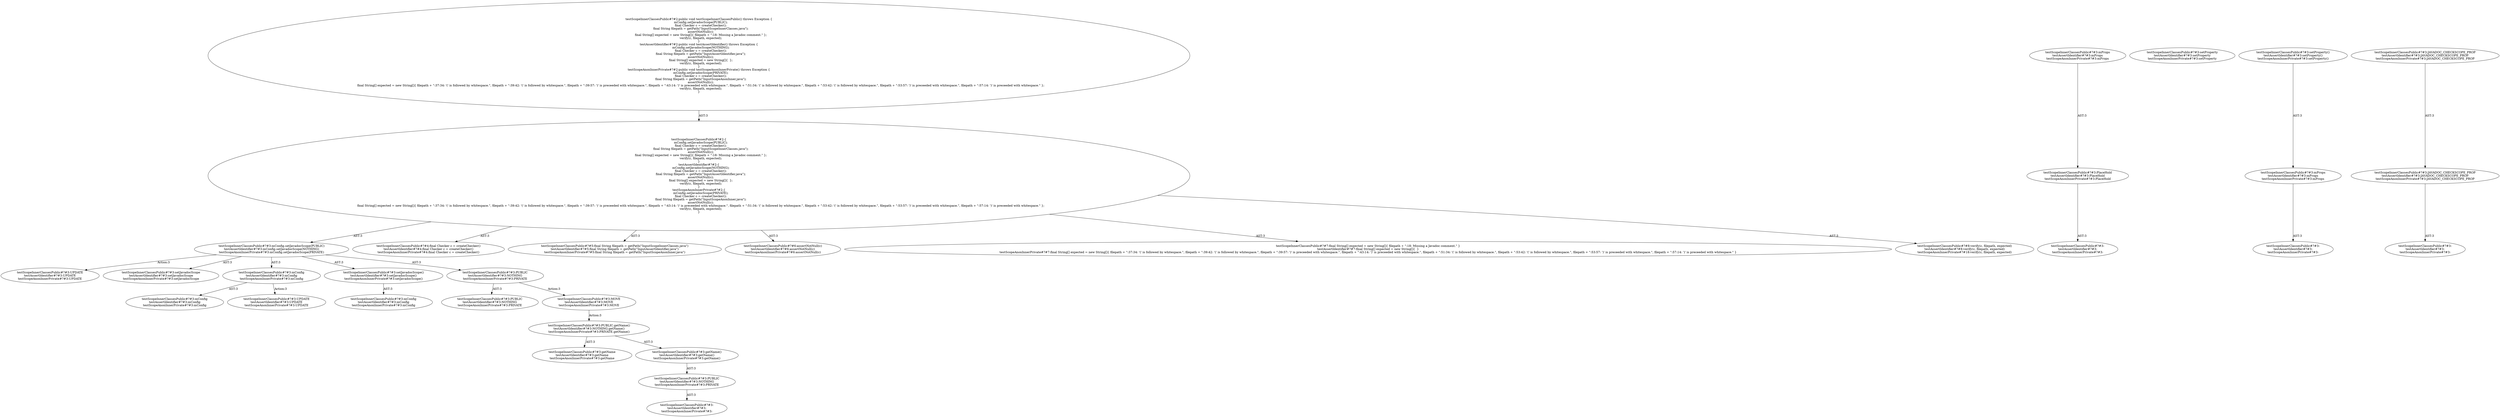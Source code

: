 digraph "Pattern" {
0 [label="testScopeInnerClassesPublic#?#3:UPDATE
testAssertIdentifier#?#3:UPDATE
testScopeAnonInnerPrivate#?#3:UPDATE" shape=ellipse]
1 [label="testScopeInnerClassesPublic#?#3:mConfig.setJavadocScope(PUBLIC)
testAssertIdentifier#?#3:mConfig.setJavadocScope(NOTHING)
testScopeAnonInnerPrivate#?#3:mConfig.setJavadocScope(PRIVATE)" shape=ellipse]
2 [label="testScopeInnerClassesPublic#?#2:\{
    mConfig.setJavadocScope(PUBLIC);
    final Checker c = createChecker();
    final String filepath = getPath(\"InputScopeInnerClasses.java\");
    assertNotNull(c);
    final String[] expected = new String[]\{ filepath + \":18: Missing a Javadoc comment.\" \};
    verify(c, filepath, expected);
\}
testAssertIdentifier#?#2:\{
    mConfig.setJavadocScope(NOTHING);
    final Checker c = createChecker();
    final String filepath = getPath(\"InputAssertIdentifier.java\");
    assertNotNull(c);
    final String[] expected = new String[]\{  \};
    verify(c, filepath, expected);
\}
testScopeAnonInnerPrivate#?#2:\{
    mConfig.setJavadocScope(PRIVATE);
    final Checker c = createChecker();
    final String filepath = getPath(\"InputScopeAnonInner.java\");
    assertNotNull(c);
    final String[] expected = new String[]\{ filepath + \":37:34: '(' is followed by whitespace.\", filepath + \":39:42: '(' is followed by whitespace.\", filepath + \":39:57: ')' is preceeded with whitespace.\", filepath + \":43:14: ')' is preceeded with whitespace.\", filepath + \":51:34: '(' is followed by whitespace.\", filepath + \":53:42: '(' is followed by whitespace.\", filepath + \":53:57: ')' is preceeded with whitespace.\", filepath + \":57:14: ')' is preceeded with whitespace.\" \};
    verify(c, filepath, expected);
\}" shape=ellipse]
3 [label="testScopeInnerClassesPublic#?#2:public void testScopeInnerClassesPublic() throws Exception \{
    mConfig.setJavadocScope(PUBLIC);
    final Checker c = createChecker();
    final String filepath = getPath(\"InputScopeInnerClasses.java\");
    assertNotNull(c);
    final String[] expected = new String[]\{ filepath + \":18: Missing a Javadoc comment.\" \};
    verify(c, filepath, expected);
\}
testAssertIdentifier#?#2:public void testAssertIdentifier() throws Exception \{
    mConfig.setJavadocScope(NOTHING);
    final Checker c = createChecker();
    final String filepath = getPath(\"InputAssertIdentifier.java\");
    assertNotNull(c);
    final String[] expected = new String[]\{  \};
    verify(c, filepath, expected);
\}
testScopeAnonInnerPrivate#?#2:public void testScopeAnonInnerPrivate() throws Exception \{
    mConfig.setJavadocScope(PRIVATE);
    final Checker c = createChecker();
    final String filepath = getPath(\"InputScopeAnonInner.java\");
    assertNotNull(c);
    final String[] expected = new String[]\{ filepath + \":37:34: '(' is followed by whitespace.\", filepath + \":39:42: '(' is followed by whitespace.\", filepath + \":39:57: ')' is preceeded with whitespace.\", filepath + \":43:14: ')' is preceeded with whitespace.\", filepath + \":51:34: '(' is followed by whitespace.\", filepath + \":53:42: '(' is followed by whitespace.\", filepath + \":53:57: ')' is preceeded with whitespace.\", filepath + \":57:14: ')' is preceeded with whitespace.\" \};
    verify(c, filepath, expected);
\}" shape=ellipse]
4 [label="testScopeInnerClassesPublic#?#4:final Checker c = createChecker()
testAssertIdentifier#?#4:final Checker c = createChecker()
testScopeAnonInnerPrivate#?#4:final Checker c = createChecker()" shape=ellipse]
5 [label="testScopeInnerClassesPublic#?#5:final String filepath = getPath(\"InputScopeInnerClasses.java\")
testAssertIdentifier#?#5:final String filepath = getPath(\"InputAssertIdentifier.java\")
testScopeAnonInnerPrivate#?#5:final String filepath = getPath(\"InputScopeAnonInner.java\")" shape=ellipse]
6 [label="testScopeInnerClassesPublic#?#6:assertNotNull(c)
testAssertIdentifier#?#6:assertNotNull(c)
testScopeAnonInnerPrivate#?#6:assertNotNull(c)" shape=ellipse]
7 [label="testScopeInnerClassesPublic#?#7:final String[] expected = new String[]\{ filepath + \":18: Missing a Javadoc comment.\" \}
testAssertIdentifier#?#7:final String[] expected = new String[]\{  \}
testScopeAnonInnerPrivate#?#7:final String[] expected = new String[]\{ filepath + \":37:34: '(' is followed by whitespace.\", filepath + \":39:42: '(' is followed by whitespace.\", filepath + \":39:57: ')' is preceeded with whitespace.\", filepath + \":43:14: ')' is preceeded with whitespace.\", filepath + \":51:34: '(' is followed by whitespace.\", filepath + \":53:42: '(' is followed by whitespace.\", filepath + \":53:57: ')' is preceeded with whitespace.\", filepath + \":57:14: ')' is preceeded with whitespace.\" \}" shape=ellipse]
8 [label="testScopeInnerClassesPublic#?#8:verify(c, filepath, expected)
testAssertIdentifier#?#8:verify(c, filepath, expected)
testScopeAnonInnerPrivate#?#18:verify(c, filepath, expected)" shape=ellipse]
9 [label="testScopeInnerClassesPublic#?#3:setJavadocScope
testAssertIdentifier#?#3:setJavadocScope
testScopeAnonInnerPrivate#?#3:setJavadocScope" shape=ellipse]
10 [label="testScopeInnerClassesPublic#?#3:mConfig
testAssertIdentifier#?#3:mConfig
testScopeAnonInnerPrivate#?#3:mConfig" shape=ellipse]
11 [label="testScopeInnerClassesPublic#?#3:mConfig
testAssertIdentifier#?#3:mConfig
testScopeAnonInnerPrivate#?#3:mConfig" shape=ellipse]
12 [label="testScopeInnerClassesPublic#?#3:UPDATE
testAssertIdentifier#?#3:UPDATE
testScopeAnonInnerPrivate#?#3:UPDATE" shape=ellipse]
13 [label="testScopeInnerClassesPublic#?#3:mProps
testAssertIdentifier#?#3:mProps
testScopeAnonInnerPrivate#?#3:mProps" shape=ellipse]
14 [label="testScopeInnerClassesPublic#?#3:PlaceHold
testAssertIdentifier#?#3:PlaceHold
testScopeAnonInnerPrivate#?#3:PlaceHold" shape=ellipse]
15 [label="testScopeInnerClassesPublic#?#3:
testAssertIdentifier#?#3:
testScopeAnonInnerPrivate#?#3:" shape=ellipse]
16 [label="testScopeInnerClassesPublic#?#3:setJavadocScope()
testAssertIdentifier#?#3:setJavadocScope()
testScopeAnonInnerPrivate#?#3:setJavadocScope()" shape=ellipse]
17 [label="testScopeInnerClassesPublic#?#3:mConfig
testAssertIdentifier#?#3:mConfig
testScopeAnonInnerPrivate#?#3:mConfig" shape=ellipse]
18 [label="testScopeInnerClassesPublic#?#3:PUBLIC
testAssertIdentifier#?#3:NOTHING
testScopeAnonInnerPrivate#?#3:PRIVATE" shape=ellipse]
19 [label="testScopeInnerClassesPublic#?#3:PUBLIC
testAssertIdentifier#?#3:NOTHING
testScopeAnonInnerPrivate#?#3:PRIVATE" shape=ellipse]
20 [label="testScopeInnerClassesPublic#?#3:MOVE
testAssertIdentifier#?#3:MOVE
testScopeAnonInnerPrivate#?#3:MOVE" shape=ellipse]
21 [label="testScopeInnerClassesPublic#?#3:PUBLIC.getName()
testAssertIdentifier#?#3:NOTHING.getName()
testScopeAnonInnerPrivate#?#3:PRIVATE.getName()" shape=ellipse]
22 [label="testScopeInnerClassesPublic#?#3:getName
testAssertIdentifier#?#3:getName
testScopeAnonInnerPrivate#?#3:getName" shape=ellipse]
23 [label="testScopeInnerClassesPublic#?#3:getName()
testAssertIdentifier#?#3:getName()
testScopeAnonInnerPrivate#?#3:getName()" shape=ellipse]
24 [label="testScopeInnerClassesPublic#?#3:PUBLIC
testAssertIdentifier#?#3:NOTHING
testScopeAnonInnerPrivate#?#3:PRIVATE" shape=ellipse]
25 [label="testScopeInnerClassesPublic#?#3:
testAssertIdentifier#?#3:
testScopeAnonInnerPrivate#?#3:" shape=ellipse]
26 [label="testScopeInnerClassesPublic#?#3:setProperty
testAssertIdentifier#?#3:setProperty
testScopeAnonInnerPrivate#?#3:setProperty" shape=ellipse]
27 [label="testScopeInnerClassesPublic#?#3:setProperty()
testAssertIdentifier#?#3:setProperty()
testScopeAnonInnerPrivate#?#3:setProperty()" shape=ellipse]
28 [label="testScopeInnerClassesPublic#?#3:mProps
testAssertIdentifier#?#3:mProps
testScopeAnonInnerPrivate#?#3:mProps" shape=ellipse]
29 [label="testScopeInnerClassesPublic#?#3:
testAssertIdentifier#?#3:
testScopeAnonInnerPrivate#?#3:" shape=ellipse]
30 [label="testScopeInnerClassesPublic#?#3:JAVADOC_CHECKSCOPE_PROP
testAssertIdentifier#?#3:JAVADOC_CHECKSCOPE_PROP
testScopeAnonInnerPrivate#?#3:JAVADOC_CHECKSCOPE_PROP" shape=ellipse]
31 [label="testScopeInnerClassesPublic#?#3:JAVADOC_CHECKSCOPE_PROP
testAssertIdentifier#?#3:JAVADOC_CHECKSCOPE_PROP
testScopeAnonInnerPrivate#?#3:JAVADOC_CHECKSCOPE_PROP" shape=ellipse]
32 [label="testScopeInnerClassesPublic#?#3:
testAssertIdentifier#?#3:
testScopeAnonInnerPrivate#?#3:" shape=ellipse]
1 -> 0 [label="Action:3"];
1 -> 9 [label="AST:3"];
1 -> 10 [label="AST:3"];
1 -> 16 [label="AST:3"];
1 -> 18 [label="AST:3"];
2 -> 1 [label="AST:3"];
2 -> 4 [label="AST:3"];
2 -> 5 [label="AST:3"];
2 -> 6 [label="AST:3"];
2 -> 7 [label="AST:3"];
2 -> 8 [label="AST:3"];
3 -> 2 [label="AST:3"];
10 -> 11 [label="AST:3"];
10 -> 12 [label="Action:3"];
13 -> 14 [label="AST:3"];
14 -> 15 [label="AST:3"];
16 -> 17 [label="AST:3"];
18 -> 19 [label="AST:3"];
18 -> 20 [label="Action:3"];
20 -> 21 [label="Action:3"];
21 -> 22 [label="AST:3"];
21 -> 23 [label="AST:3"];
23 -> 24 [label="AST:3"];
24 -> 25 [label="AST:3"];
27 -> 28 [label="AST:3"];
28 -> 29 [label="AST:3"];
30 -> 31 [label="AST:3"];
31 -> 32 [label="AST:3"];
}